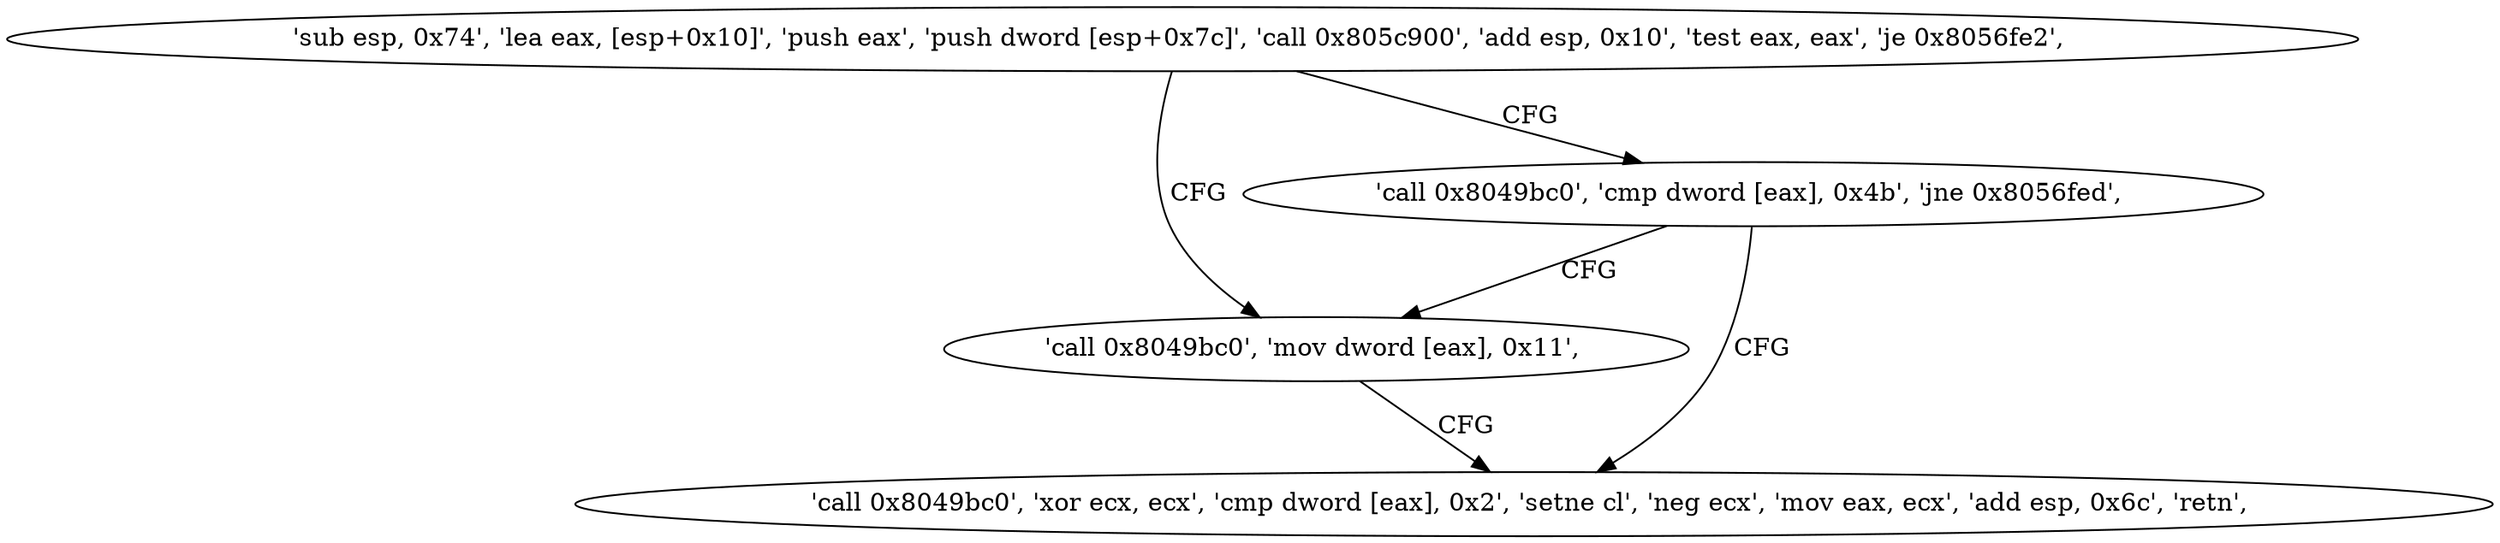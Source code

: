 digraph "func" {
"134574016" [label = "'sub esp, 0x74', 'lea eax, [esp+0x10]', 'push eax', 'push dword [esp+0x7c]', 'call 0x805c900', 'add esp, 0x10', 'test eax, eax', 'je 0x8056fe2', " ]
"134574050" [label = "'call 0x8049bc0', 'mov dword [eax], 0x11', " ]
"134574040" [label = "'call 0x8049bc0', 'cmp dword [eax], 0x4b', 'jne 0x8056fed', " ]
"134574061" [label = "'call 0x8049bc0', 'xor ecx, ecx', 'cmp dword [eax], 0x2', 'setne cl', 'neg ecx', 'mov eax, ecx', 'add esp, 0x6c', 'retn', " ]
"134574016" -> "134574050" [ label = "CFG" ]
"134574016" -> "134574040" [ label = "CFG" ]
"134574050" -> "134574061" [ label = "CFG" ]
"134574040" -> "134574061" [ label = "CFG" ]
"134574040" -> "134574050" [ label = "CFG" ]
}
